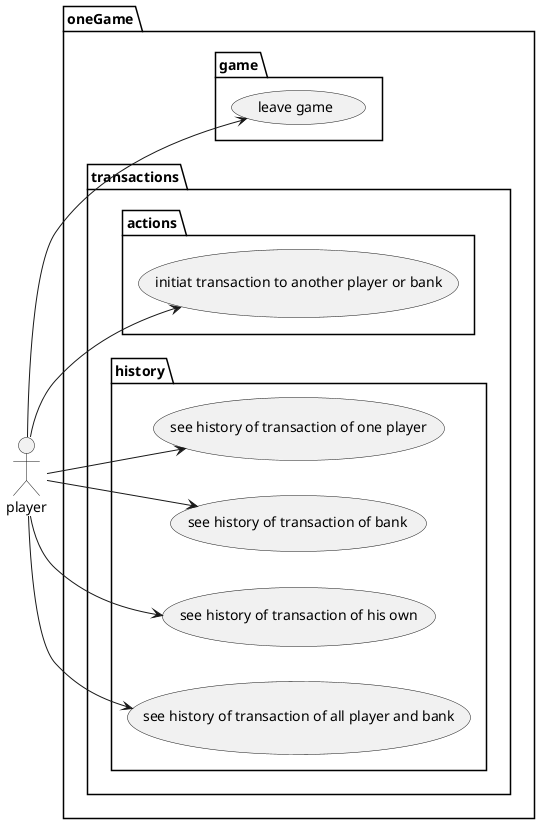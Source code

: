 @@startuml "Monopoly player usecase diagram"


left to right direction
skinparam style strictuml

actor "player" as plr

package oneGame {

    package game {
        usecase "leave game" as lg
    }

    package transactions {
        package actions {
            usecase "initiat transaction to another player or bank" as st
        }
        package history {
            usecase "see history of transaction of one player" as seeplrtr
            usecase "see history of transaction of bank" as seebnktr
            usecase "see history of transaction of his own" as seeselftr
            usecase "see history of transaction of all player and bank" as seealltr
        }
    }
}

plr --> lg
plr --> st
plr --> seeplrtr
plr --> seebnktr
plr --> seeselftr
plr --> seealltr

@@enduml